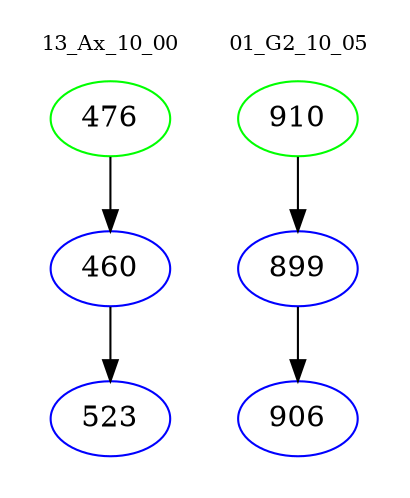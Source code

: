digraph{
subgraph cluster_0 {
color = white
label = "13_Ax_10_00";
fontsize=10;
T0_476 [label="476", color="green"]
T0_476 -> T0_460 [color="black"]
T0_460 [label="460", color="blue"]
T0_460 -> T0_523 [color="black"]
T0_523 [label="523", color="blue"]
}
subgraph cluster_1 {
color = white
label = "01_G2_10_05";
fontsize=10;
T1_910 [label="910", color="green"]
T1_910 -> T1_899 [color="black"]
T1_899 [label="899", color="blue"]
T1_899 -> T1_906 [color="black"]
T1_906 [label="906", color="blue"]
}
}
